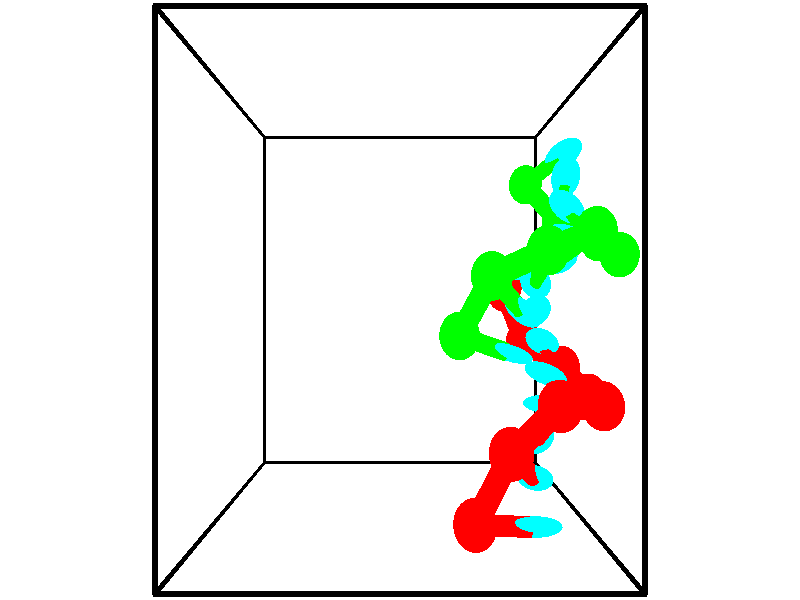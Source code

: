 // switches for output
#declare DRAW_BASES = 1; // possible values are 0, 1; only relevant for DNA ribbons
#declare DRAW_BASES_TYPE = 3; // possible values are 1, 2, 3; only relevant for DNA ribbons
#declare DRAW_FOG = 0; // set to 1 to enable fog

#include "colors.inc"

#include "transforms.inc"
background { rgb <1, 1, 1>}

#default {
   normal{
       ripples 0.25
       frequency 0.20
       turbulence 0.2
       lambda 5
   }
	finish {
		phong 0.1
		phong_size 40.
	}
}

// original window dimensions: 1024x640


// camera settings

camera {
	sky <-0, 1, 0>
	up <-0, 1, 0>
	right 1.6 * <1, 0, 0>
	location <2.5, 2.5, 11.1562>
	look_at <2.5, 2.5, 2.5>
	direction <0, 0, -8.6562>
	angle 67.0682
}


# declare cpy_camera_pos = <2.5, 2.5, 11.1562>;
# if (DRAW_FOG = 1)
fog {
	fog_type 2
	up vnormalize(cpy_camera_pos)
	color rgbt<1,1,1,0.3>
	distance 1e-5
	fog_alt 3e-3
	fog_offset 4
}
# end


// LIGHTS

# declare lum = 6;
global_settings {
	ambient_light rgb lum * <0.05, 0.05, 0.05>
	max_trace_level 15
}# declare cpy_direct_light_amount = 0.25;
light_source
{	1000 * <-1, -1, 1>,
	rgb lum * cpy_direct_light_amount
	parallel
}

light_source
{	1000 * <1, 1, -1>,
	rgb lum * cpy_direct_light_amount
	parallel
}

// strand 0

// nucleotide -1

// particle -1
sphere {
	<3.360202, 0.351037, 4.245467> 0.250000
	pigment { color rgbt <1,0,0,0> }
	no_shadow
}
cylinder {
	<3.760010, 0.339447, 4.241032>,  <3.999894, 0.332493, 4.238370>, 0.100000
	pigment { color rgbt <1,0,0,0> }
	no_shadow
}
cylinder {
	<3.760010, 0.339447, 4.241032>,  <3.360202, 0.351037, 4.245467>, 0.100000
	pigment { color rgbt <1,0,0,0> }
	no_shadow
}

// particle -1
sphere {
	<3.760010, 0.339447, 4.241032> 0.100000
	pigment { color rgbt <1,0,0,0> }
	no_shadow
}
sphere {
	0, 1
	scale<0.080000,0.200000,0.300000>
	matrix <0.017339, 0.818088, -0.574832,
		0.025726, 0.574363, 0.818197,
		0.999519, -0.028975, -0.011088,
		4.059865, 0.330755, 4.237705>
	pigment { color rgbt <0,1,1,0> }
	no_shadow
}
cylinder {
	<3.748626, 1.061231, 4.390835>,  <3.360202, 0.351037, 4.245467>, 0.130000
	pigment { color rgbt <1,0,0,0> }
	no_shadow
}

// nucleotide -1

// particle -1
sphere {
	<3.748626, 1.061231, 4.390835> 0.250000
	pigment { color rgbt <1,0,0,0> }
	no_shadow
}
cylinder {
	<3.962318, 0.864639, 4.115723>,  <4.090534, 0.746684, 3.950655>, 0.100000
	pigment { color rgbt <1,0,0,0> }
	no_shadow
}
cylinder {
	<3.962318, 0.864639, 4.115723>,  <3.748626, 1.061231, 4.390835>, 0.100000
	pigment { color rgbt <1,0,0,0> }
	no_shadow
}

// particle -1
sphere {
	<3.962318, 0.864639, 4.115723> 0.100000
	pigment { color rgbt <1,0,0,0> }
	no_shadow
}
sphere {
	0, 1
	scale<0.080000,0.200000,0.300000>
	matrix <0.018750, 0.820307, -0.571616,
		0.845130, 0.292480, 0.447450,
		0.534232, -0.491479, -0.687782,
		4.122588, 0.717195, 3.909388>
	pigment { color rgbt <0,1,1,0> }
	no_shadow
}
cylinder {
	<4.326738, 1.489910, 4.278464>,  <3.748626, 1.061231, 4.390835>, 0.130000
	pigment { color rgbt <1,0,0,0> }
	no_shadow
}

// nucleotide -1

// particle -1
sphere {
	<4.326738, 1.489910, 4.278464> 0.250000
	pigment { color rgbt <1,0,0,0> }
	no_shadow
}
cylinder {
	<4.235142, 1.251801, 3.970383>,  <4.180184, 1.108935, 3.785534>, 0.100000
	pigment { color rgbt <1,0,0,0> }
	no_shadow
}
cylinder {
	<4.235142, 1.251801, 3.970383>,  <4.326738, 1.489910, 4.278464>, 0.100000
	pigment { color rgbt <1,0,0,0> }
	no_shadow
}

// particle -1
sphere {
	<4.235142, 1.251801, 3.970383> 0.100000
	pigment { color rgbt <1,0,0,0> }
	no_shadow
}
sphere {
	0, 1
	scale<0.080000,0.200000,0.300000>
	matrix <0.153045, 0.759371, -0.632403,
		0.961322, -0.262691, -0.082786,
		-0.228992, -0.595273, -0.770203,
		4.166444, 1.073219, 3.739322>
	pigment { color rgbt <0,1,1,0> }
	no_shadow
}
cylinder {
	<4.958739, 1.430091, 3.851006>,  <4.326738, 1.489910, 4.278464>, 0.130000
	pigment { color rgbt <1,0,0,0> }
	no_shadow
}

// nucleotide -1

// particle -1
sphere {
	<4.958739, 1.430091, 3.851006> 0.250000
	pigment { color rgbt <1,0,0,0> }
	no_shadow
}
cylinder {
	<4.615631, 1.409958, 3.646381>,  <4.409766, 1.397878, 3.523607>, 0.100000
	pigment { color rgbt <1,0,0,0> }
	no_shadow
}
cylinder {
	<4.615631, 1.409958, 3.646381>,  <4.958739, 1.430091, 3.851006>, 0.100000
	pigment { color rgbt <1,0,0,0> }
	no_shadow
}

// particle -1
sphere {
	<4.615631, 1.409958, 3.646381> 0.100000
	pigment { color rgbt <1,0,0,0> }
	no_shadow
}
sphere {
	0, 1
	scale<0.080000,0.200000,0.300000>
	matrix <0.176719, 0.905659, -0.385424,
		0.482699, -0.421008, -0.767954,
		-0.857771, -0.050332, -0.511562,
		4.358300, 1.394858, 3.492913>
	pigment { color rgbt <0,1,1,0> }
	no_shadow
}
cylinder {
	<5.010215, 1.432767, 3.123104>,  <4.958739, 1.430091, 3.851006>, 0.130000
	pigment { color rgbt <1,0,0,0> }
	no_shadow
}

// nucleotide -1

// particle -1
sphere {
	<5.010215, 1.432767, 3.123104> 0.250000
	pigment { color rgbt <1,0,0,0> }
	no_shadow
}
cylinder {
	<4.657612, 1.584000, 3.236240>,  <4.446050, 1.674739, 3.304122>, 0.100000
	pigment { color rgbt <1,0,0,0> }
	no_shadow
}
cylinder {
	<4.657612, 1.584000, 3.236240>,  <5.010215, 1.432767, 3.123104>, 0.100000
	pigment { color rgbt <1,0,0,0> }
	no_shadow
}

// particle -1
sphere {
	<4.657612, 1.584000, 3.236240> 0.100000
	pigment { color rgbt <1,0,0,0> }
	no_shadow
}
sphere {
	0, 1
	scale<0.080000,0.200000,0.300000>
	matrix <0.226533, 0.864225, -0.449220,
		-0.414281, -0.331917, -0.847468,
		-0.881507, 0.378083, 0.282841,
		4.393160, 1.697424, 3.321093>
	pigment { color rgbt <0,1,1,0> }
	no_shadow
}
cylinder {
	<4.794549, 1.708184, 2.586670>,  <5.010215, 1.432767, 3.123104>, 0.130000
	pigment { color rgbt <1,0,0,0> }
	no_shadow
}

// nucleotide -1

// particle -1
sphere {
	<4.794549, 1.708184, 2.586670> 0.250000
	pigment { color rgbt <1,0,0,0> }
	no_shadow
}
cylinder {
	<4.572346, 1.894653, 2.862087>,  <4.439023, 2.006535, 3.027338>, 0.100000
	pigment { color rgbt <1,0,0,0> }
	no_shadow
}
cylinder {
	<4.572346, 1.894653, 2.862087>,  <4.794549, 1.708184, 2.586670>, 0.100000
	pigment { color rgbt <1,0,0,0> }
	no_shadow
}

// particle -1
sphere {
	<4.572346, 1.894653, 2.862087> 0.100000
	pigment { color rgbt <1,0,0,0> }
	no_shadow
}
sphere {
	0, 1
	scale<0.080000,0.200000,0.300000>
	matrix <0.137725, 0.868209, -0.476701,
		-0.820026, -0.169982, -0.546502,
		-0.555508, 0.466175, 0.688543,
		4.405693, 2.034506, 3.068650>
	pigment { color rgbt <0,1,1,0> }
	no_shadow
}
cylinder {
	<4.314200, 1.985732, 2.263021>,  <4.794549, 1.708184, 2.586670>, 0.130000
	pigment { color rgbt <1,0,0,0> }
	no_shadow
}

// nucleotide -1

// particle -1
sphere {
	<4.314200, 1.985732, 2.263021> 0.250000
	pigment { color rgbt <1,0,0,0> }
	no_shadow
}
cylinder {
	<4.341652, 2.206863, 2.595207>,  <4.358123, 2.339542, 2.794519>, 0.100000
	pigment { color rgbt <1,0,0,0> }
	no_shadow
}
cylinder {
	<4.341652, 2.206863, 2.595207>,  <4.314200, 1.985732, 2.263021>, 0.100000
	pigment { color rgbt <1,0,0,0> }
	no_shadow
}

// particle -1
sphere {
	<4.341652, 2.206863, 2.595207> 0.100000
	pigment { color rgbt <1,0,0,0> }
	no_shadow
}
sphere {
	0, 1
	scale<0.080000,0.200000,0.300000>
	matrix <0.117806, 0.822113, -0.557003,
		-0.990662, 0.136061, -0.008706,
		0.068629, 0.552828, 0.830465,
		4.362241, 2.372712, 2.844347>
	pigment { color rgbt <0,1,1,0> }
	no_shadow
}
cylinder {
	<4.068626, 2.601674, 2.030398>,  <4.314200, 1.985732, 2.263021>, 0.130000
	pigment { color rgbt <1,0,0,0> }
	no_shadow
}

// nucleotide -1

// particle -1
sphere {
	<4.068626, 2.601674, 2.030398> 0.250000
	pigment { color rgbt <1,0,0,0> }
	no_shadow
}
cylinder {
	<4.213417, 2.708618, 2.387608>,  <4.300292, 2.772785, 2.601933>, 0.100000
	pigment { color rgbt <1,0,0,0> }
	no_shadow
}
cylinder {
	<4.213417, 2.708618, 2.387608>,  <4.068626, 2.601674, 2.030398>, 0.100000
	pigment { color rgbt <1,0,0,0> }
	no_shadow
}

// particle -1
sphere {
	<4.213417, 2.708618, 2.387608> 0.100000
	pigment { color rgbt <1,0,0,0> }
	no_shadow
}
sphere {
	0, 1
	scale<0.080000,0.200000,0.300000>
	matrix <0.377908, 0.833646, -0.402765,
		-0.852149, 0.483272, 0.200724,
		0.361978, 0.267361, 0.893023,
		4.322011, 2.788826, 2.655514>
	pigment { color rgbt <0,1,1,0> }
	no_shadow
}
// strand 1

// nucleotide -1

// particle -1
sphere {
	<4.448097, 3.994198, 1.766312> 0.250000
	pigment { color rgbt <0,1,0,0> }
	no_shadow
}
cylinder {
	<4.721882, 4.171051, 1.998184>,  <4.886153, 4.277163, 2.137308>, 0.100000
	pigment { color rgbt <0,1,0,0> }
	no_shadow
}
cylinder {
	<4.721882, 4.171051, 1.998184>,  <4.448097, 3.994198, 1.766312>, 0.100000
	pigment { color rgbt <0,1,0,0> }
	no_shadow
}

// particle -1
sphere {
	<4.721882, 4.171051, 1.998184> 0.100000
	pigment { color rgbt <0,1,0,0> }
	no_shadow
}
sphere {
	0, 1
	scale<0.080000,0.200000,0.300000>
	matrix <-0.027178, -0.779094, 0.626318,
		0.728541, -0.444446, -0.521245,
		0.684463, 0.442132, 0.579681,
		4.927221, 4.303691, 2.172088>
	pigment { color rgbt <0,1,1,0> }
	no_shadow
}
cylinder {
	<4.924642, 3.493639, 1.919062>,  <4.448097, 3.994198, 1.766312>, 0.130000
	pigment { color rgbt <0,1,0,0> }
	no_shadow
}

// nucleotide -1

// particle -1
sphere {
	<4.924642, 3.493639, 1.919062> 0.250000
	pigment { color rgbt <0,1,0,0> }
	no_shadow
}
cylinder {
	<4.908455, 3.771240, 2.206596>,  <4.898743, 3.937801, 2.379117>, 0.100000
	pigment { color rgbt <0,1,0,0> }
	no_shadow
}
cylinder {
	<4.908455, 3.771240, 2.206596>,  <4.924642, 3.493639, 1.919062>, 0.100000
	pigment { color rgbt <0,1,0,0> }
	no_shadow
}

// particle -1
sphere {
	<4.908455, 3.771240, 2.206596> 0.100000
	pigment { color rgbt <0,1,0,0> }
	no_shadow
}
sphere {
	0, 1
	scale<0.080000,0.200000,0.300000>
	matrix <-0.199286, -0.710575, 0.674809,
		0.979106, -0.115946, 0.167059,
		-0.040467, 0.694002, 0.718835,
		4.896315, 3.979441, 2.422247>
	pigment { color rgbt <0,1,1,0> }
	no_shadow
}
cylinder {
	<5.374216, 3.219123, 2.397643>,  <4.924642, 3.493639, 1.919062>, 0.130000
	pigment { color rgbt <0,1,0,0> }
	no_shadow
}

// nucleotide -1

// particle -1
sphere {
	<5.374216, 3.219123, 2.397643> 0.250000
	pigment { color rgbt <0,1,0,0> }
	no_shadow
}
cylinder {
	<5.072914, 3.429581, 2.555519>,  <4.892133, 3.555855, 2.650245>, 0.100000
	pigment { color rgbt <0,1,0,0> }
	no_shadow
}
cylinder {
	<5.072914, 3.429581, 2.555519>,  <5.374216, 3.219123, 2.397643>, 0.100000
	pigment { color rgbt <0,1,0,0> }
	no_shadow
}

// particle -1
sphere {
	<5.072914, 3.429581, 2.555519> 0.100000
	pigment { color rgbt <0,1,0,0> }
	no_shadow
}
sphere {
	0, 1
	scale<0.080000,0.200000,0.300000>
	matrix <-0.266553, -0.792788, 0.548121,
		0.601296, 0.307668, 0.737416,
		-0.753254, 0.526144, 0.394690,
		4.846938, 3.587424, 2.673926>
	pigment { color rgbt <0,1,1,0> }
	no_shadow
}
cylinder {
	<5.412601, 3.000783, 3.147573>,  <5.374216, 3.219123, 2.397643>, 0.130000
	pigment { color rgbt <0,1,0,0> }
	no_shadow
}

// nucleotide -1

// particle -1
sphere {
	<5.412601, 3.000783, 3.147573> 0.250000
	pigment { color rgbt <0,1,0,0> }
	no_shadow
}
cylinder {
	<5.056581, 3.115067, 3.005486>,  <4.842968, 3.183637, 2.920233>, 0.100000
	pigment { color rgbt <0,1,0,0> }
	no_shadow
}
cylinder {
	<5.056581, 3.115067, 3.005486>,  <5.412601, 3.000783, 3.147573>, 0.100000
	pigment { color rgbt <0,1,0,0> }
	no_shadow
}

// particle -1
sphere {
	<5.056581, 3.115067, 3.005486> 0.100000
	pigment { color rgbt <0,1,0,0> }
	no_shadow
}
sphere {
	0, 1
	scale<0.080000,0.200000,0.300000>
	matrix <-0.442427, -0.729181, 0.522067,
		-0.109859, 0.621824, 0.775413,
		-0.890050, 0.285710, -0.355219,
		4.789566, 3.200779, 2.898920>
	pigment { color rgbt <0,1,1,0> }
	no_shadow
}
cylinder {
	<4.927716, 3.217609, 3.689898>,  <5.412601, 3.000783, 3.147573>, 0.130000
	pigment { color rgbt <0,1,0,0> }
	no_shadow
}

// nucleotide -1

// particle -1
sphere {
	<4.927716, 3.217609, 3.689898> 0.250000
	pigment { color rgbt <0,1,0,0> }
	no_shadow
}
cylinder {
	<4.745510, 3.071136, 3.365326>,  <4.636187, 2.983253, 3.170583>, 0.100000
	pigment { color rgbt <0,1,0,0> }
	no_shadow
}
cylinder {
	<4.745510, 3.071136, 3.365326>,  <4.927716, 3.217609, 3.689898>, 0.100000
	pigment { color rgbt <0,1,0,0> }
	no_shadow
}

// particle -1
sphere {
	<4.745510, 3.071136, 3.365326> 0.100000
	pigment { color rgbt <0,1,0,0> }
	no_shadow
}
sphere {
	0, 1
	scale<0.080000,0.200000,0.300000>
	matrix <-0.359207, -0.758387, 0.543894,
		-0.814541, 0.539222, 0.213921,
		-0.455514, -0.366182, -0.811429,
		4.608856, 2.961282, 3.121897>
	pigment { color rgbt <0,1,1,0> }
	no_shadow
}
cylinder {
	<4.259617, 2.993125, 3.982506>,  <4.927716, 3.217609, 3.689898>, 0.130000
	pigment { color rgbt <0,1,0,0> }
	no_shadow
}

// nucleotide -1

// particle -1
sphere {
	<4.259617, 2.993125, 3.982506> 0.250000
	pigment { color rgbt <0,1,0,0> }
	no_shadow
}
cylinder {
	<4.254783, 2.815659, 3.624062>,  <4.251883, 2.709178, 3.408995>, 0.100000
	pigment { color rgbt <0,1,0,0> }
	no_shadow
}
cylinder {
	<4.254783, 2.815659, 3.624062>,  <4.259617, 2.993125, 3.982506>, 0.100000
	pigment { color rgbt <0,1,0,0> }
	no_shadow
}

// particle -1
sphere {
	<4.254783, 2.815659, 3.624062> 0.100000
	pigment { color rgbt <0,1,0,0> }
	no_shadow
}
sphere {
	0, 1
	scale<0.080000,0.200000,0.300000>
	matrix <-0.451467, -0.797211, 0.400790,
		-0.892206, 0.409408, -0.190667,
		-0.012084, -0.443667, -0.896110,
		4.251158, 2.682558, 3.355228>
	pigment { color rgbt <0,1,1,0> }
	no_shadow
}
cylinder {
	<3.606829, 2.741455, 3.881109>,  <4.259617, 2.993125, 3.982506>, 0.130000
	pigment { color rgbt <0,1,0,0> }
	no_shadow
}

// nucleotide -1

// particle -1
sphere {
	<3.606829, 2.741455, 3.881109> 0.250000
	pigment { color rgbt <0,1,0,0> }
	no_shadow
}
cylinder {
	<3.864857, 2.531662, 3.658829>,  <4.019673, 2.405786, 3.525460>, 0.100000
	pigment { color rgbt <0,1,0,0> }
	no_shadow
}
cylinder {
	<3.864857, 2.531662, 3.658829>,  <3.606829, 2.741455, 3.881109>, 0.100000
	pigment { color rgbt <0,1,0,0> }
	no_shadow
}

// particle -1
sphere {
	<3.864857, 2.531662, 3.658829> 0.100000
	pigment { color rgbt <0,1,0,0> }
	no_shadow
}
sphere {
	0, 1
	scale<0.080000,0.200000,0.300000>
	matrix <-0.361376, -0.850168, 0.382912,
		-0.673269, -0.046188, -0.737954,
		0.645071, -0.524482, -0.555700,
		4.058378, 2.374317, 3.492118>
	pigment { color rgbt <0,1,1,0> }
	no_shadow
}
cylinder {
	<3.234496, 2.130650, 3.701778>,  <3.606829, 2.741455, 3.881109>, 0.130000
	pigment { color rgbt <0,1,0,0> }
	no_shadow
}

// nucleotide -1

// particle -1
sphere {
	<3.234496, 2.130650, 3.701778> 0.250000
	pigment { color rgbt <0,1,0,0> }
	no_shadow
}
cylinder {
	<3.608597, 2.021240, 3.611900>,  <3.833058, 1.955594, 3.557974>, 0.100000
	pigment { color rgbt <0,1,0,0> }
	no_shadow
}
cylinder {
	<3.608597, 2.021240, 3.611900>,  <3.234496, 2.130650, 3.701778>, 0.100000
	pigment { color rgbt <0,1,0,0> }
	no_shadow
}

// particle -1
sphere {
	<3.608597, 2.021240, 3.611900> 0.100000
	pigment { color rgbt <0,1,0,0> }
	no_shadow
}
sphere {
	0, 1
	scale<0.080000,0.200000,0.300000>
	matrix <-0.222189, -0.947755, 0.228894,
		-0.275563, -0.164149, -0.947164,
		0.935252, -0.273524, -0.224694,
		3.889173, 1.939183, 3.544492>
	pigment { color rgbt <0,1,1,0> }
	no_shadow
}
// box output
cylinder {
	<0.000000, 0.000000, 0.000000>,  <5.000000, 0.000000, 0.000000>, 0.025000
	pigment { color rgbt <0,0,0,0> }
	no_shadow
}
cylinder {
	<0.000000, 0.000000, 0.000000>,  <0.000000, 5.000000, 0.000000>, 0.025000
	pigment { color rgbt <0,0,0,0> }
	no_shadow
}
cylinder {
	<0.000000, 0.000000, 0.000000>,  <0.000000, 0.000000, 5.000000>, 0.025000
	pigment { color rgbt <0,0,0,0> }
	no_shadow
}
cylinder {
	<5.000000, 5.000000, 5.000000>,  <0.000000, 5.000000, 5.000000>, 0.025000
	pigment { color rgbt <0,0,0,0> }
	no_shadow
}
cylinder {
	<5.000000, 5.000000, 5.000000>,  <5.000000, 0.000000, 5.000000>, 0.025000
	pigment { color rgbt <0,0,0,0> }
	no_shadow
}
cylinder {
	<5.000000, 5.000000, 5.000000>,  <5.000000, 5.000000, 0.000000>, 0.025000
	pigment { color rgbt <0,0,0,0> }
	no_shadow
}
cylinder {
	<0.000000, 0.000000, 5.000000>,  <0.000000, 5.000000, 5.000000>, 0.025000
	pigment { color rgbt <0,0,0,0> }
	no_shadow
}
cylinder {
	<0.000000, 0.000000, 5.000000>,  <5.000000, 0.000000, 5.000000>, 0.025000
	pigment { color rgbt <0,0,0,0> }
	no_shadow
}
cylinder {
	<5.000000, 5.000000, 0.000000>,  <0.000000, 5.000000, 0.000000>, 0.025000
	pigment { color rgbt <0,0,0,0> }
	no_shadow
}
cylinder {
	<5.000000, 5.000000, 0.000000>,  <5.000000, 0.000000, 0.000000>, 0.025000
	pigment { color rgbt <0,0,0,0> }
	no_shadow
}
cylinder {
	<5.000000, 0.000000, 5.000000>,  <5.000000, 0.000000, 0.000000>, 0.025000
	pigment { color rgbt <0,0,0,0> }
	no_shadow
}
cylinder {
	<0.000000, 5.000000, 0.000000>,  <0.000000, 5.000000, 5.000000>, 0.025000
	pigment { color rgbt <0,0,0,0> }
	no_shadow
}
// end of box output
